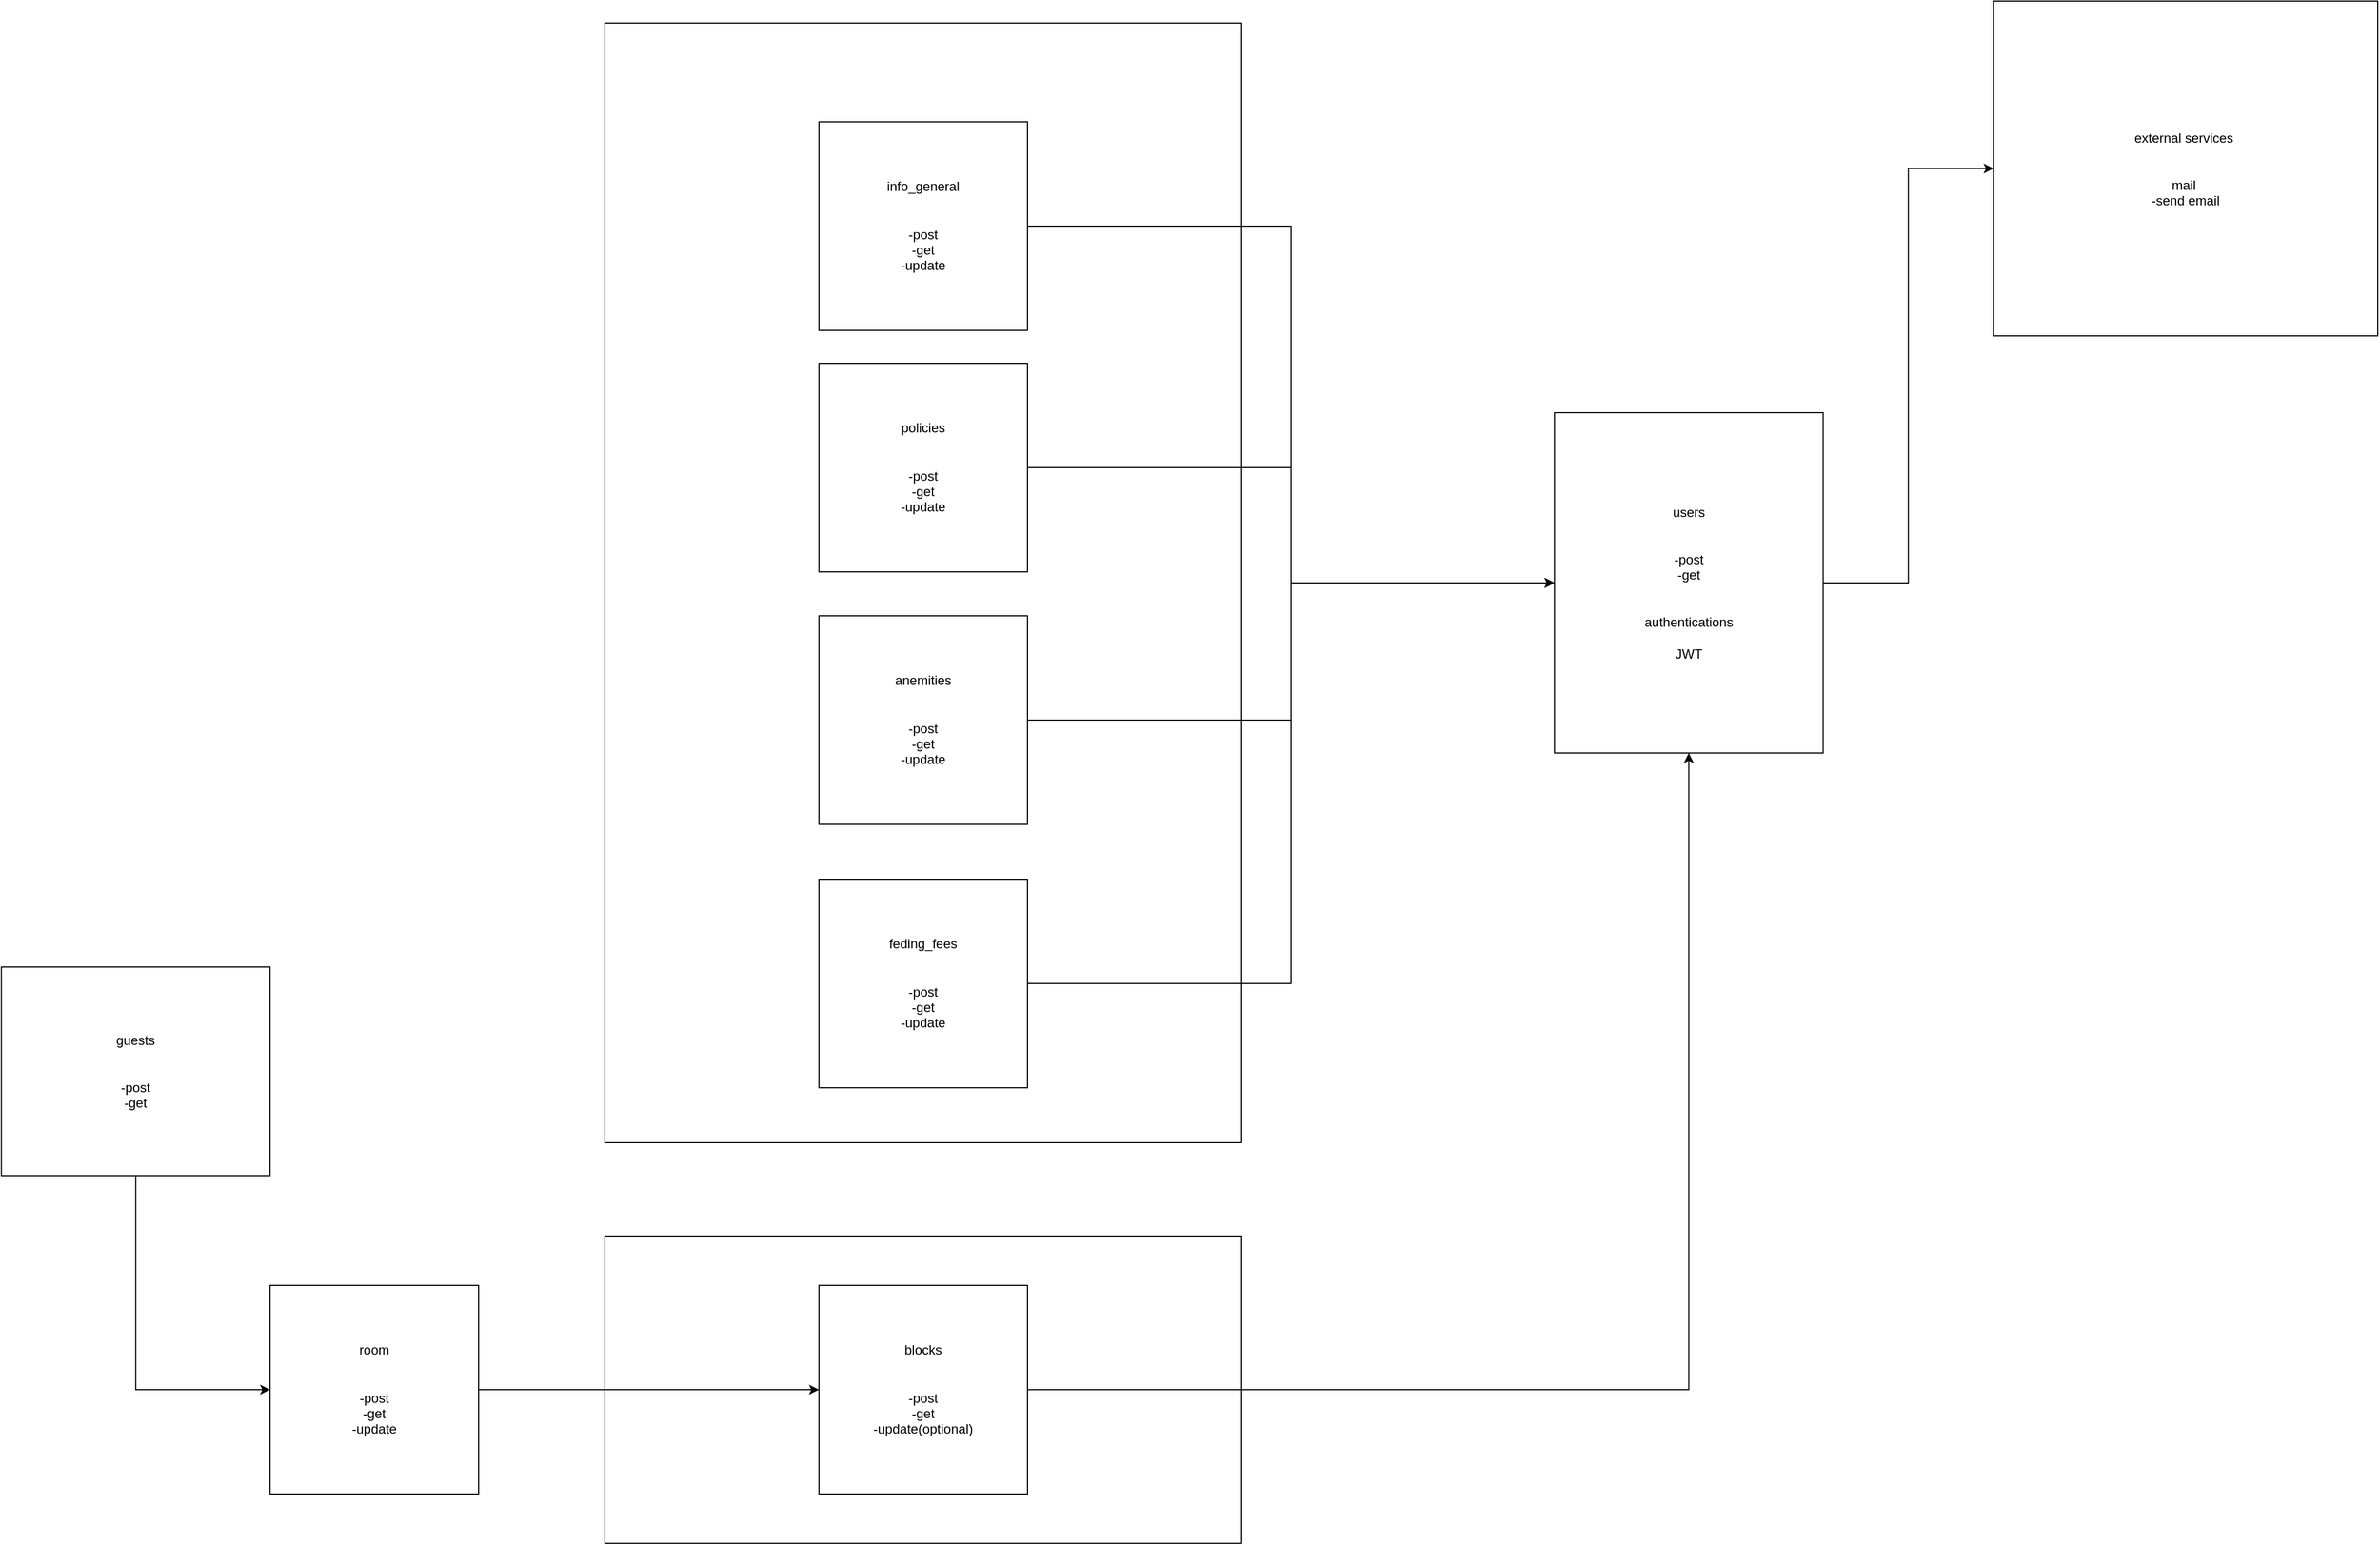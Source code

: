<mxfile version="15.8.2" type="github">
  <diagram id="xUPjVIPl79DabASF64OH" name="Page-1">
    <mxGraphModel dx="2894" dy="1858" grid="1" gridSize="10" guides="1" tooltips="1" connect="1" arrows="1" fold="1" page="1" pageScale="1" pageWidth="827" pageHeight="1169" math="0" shadow="0">
      <root>
        <mxCell id="0" />
        <mxCell id="1" parent="0" />
        <mxCell id="5PCdbeZCV5nFtpC1rvrO-5" value="" style="rounded=0;whiteSpace=wrap;html=1;" vertex="1" parent="1">
          <mxGeometry x="-475" y="-400" width="580" height="1020" as="geometry" />
        </mxCell>
        <mxCell id="5PCdbeZCV5nFtpC1rvrO-17" style="edgeStyle=orthogonalEdgeStyle;rounded=0;orthogonalLoop=1;jettySize=auto;html=1;entryX=0;entryY=0.5;entryDx=0;entryDy=0;" edge="1" parent="1" source="5PCdbeZCV5nFtpC1rvrO-2" target="5PCdbeZCV5nFtpC1rvrO-16">
          <mxGeometry relative="1" as="geometry" />
        </mxCell>
        <mxCell id="5PCdbeZCV5nFtpC1rvrO-2" value="users&lt;br&gt;&lt;br&gt;&lt;br&gt;-post&lt;br&gt;-get&lt;br&gt;&lt;br&gt;&lt;br&gt;authentications&lt;br&gt;&lt;br&gt;JWT" style="rounded=0;whiteSpace=wrap;html=1;" vertex="1" parent="1">
          <mxGeometry x="390" y="-45" width="244.74" height="310" as="geometry" />
        </mxCell>
        <mxCell id="5PCdbeZCV5nFtpC1rvrO-4" style="edgeStyle=orthogonalEdgeStyle;rounded=0;orthogonalLoop=1;jettySize=auto;html=1;entryX=0;entryY=0.5;entryDx=0;entryDy=0;" edge="1" parent="1" source="5PCdbeZCV5nFtpC1rvrO-3" target="5PCdbeZCV5nFtpC1rvrO-2">
          <mxGeometry relative="1" as="geometry" />
        </mxCell>
        <mxCell id="5PCdbeZCV5nFtpC1rvrO-3" value="info_general&lt;br&gt;&lt;br&gt;&lt;br&gt;-post&lt;br&gt;-get&lt;br&gt;-update" style="rounded=0;whiteSpace=wrap;html=1;" vertex="1" parent="1">
          <mxGeometry x="-280" y="-310" width="190" height="190" as="geometry" />
        </mxCell>
        <mxCell id="5PCdbeZCV5nFtpC1rvrO-8" style="edgeStyle=orthogonalEdgeStyle;rounded=0;orthogonalLoop=1;jettySize=auto;html=1;entryX=0;entryY=0.5;entryDx=0;entryDy=0;" edge="1" parent="1" source="5PCdbeZCV5nFtpC1rvrO-6" target="5PCdbeZCV5nFtpC1rvrO-2">
          <mxGeometry relative="1" as="geometry" />
        </mxCell>
        <mxCell id="5PCdbeZCV5nFtpC1rvrO-6" value="policies&lt;br&gt;&lt;br&gt;&lt;br&gt;-post&lt;br&gt;-get&lt;br&gt;-update" style="rounded=0;whiteSpace=wrap;html=1;" vertex="1" parent="1">
          <mxGeometry x="-280" y="-90" width="190" height="190" as="geometry" />
        </mxCell>
        <mxCell id="5PCdbeZCV5nFtpC1rvrO-9" style="edgeStyle=orthogonalEdgeStyle;rounded=0;orthogonalLoop=1;jettySize=auto;html=1;" edge="1" parent="1" source="5PCdbeZCV5nFtpC1rvrO-7" target="5PCdbeZCV5nFtpC1rvrO-2">
          <mxGeometry relative="1" as="geometry" />
        </mxCell>
        <mxCell id="5PCdbeZCV5nFtpC1rvrO-7" value="anemities&lt;br&gt;&lt;br&gt;&lt;br&gt;-post&lt;br&gt;-get&lt;br&gt;-update" style="rounded=0;whiteSpace=wrap;html=1;" vertex="1" parent="1">
          <mxGeometry x="-280" y="140" width="190" height="190" as="geometry" />
        </mxCell>
        <mxCell id="5PCdbeZCV5nFtpC1rvrO-10" value="" style="rounded=0;whiteSpace=wrap;html=1;" vertex="1" parent="1">
          <mxGeometry x="-475" y="705" width="580" height="280" as="geometry" />
        </mxCell>
        <mxCell id="5PCdbeZCV5nFtpC1rvrO-12" style="edgeStyle=orthogonalEdgeStyle;rounded=0;orthogonalLoop=1;jettySize=auto;html=1;entryX=0;entryY=0.5;entryDx=0;entryDy=0;" edge="1" parent="1" source="5PCdbeZCV5nFtpC1rvrO-11" target="5PCdbeZCV5nFtpC1rvrO-2">
          <mxGeometry relative="1" as="geometry" />
        </mxCell>
        <mxCell id="5PCdbeZCV5nFtpC1rvrO-11" value="feding_fees&lt;br&gt;&lt;br&gt;&lt;br&gt;-post&lt;br&gt;-get&lt;br&gt;-update" style="rounded=0;whiteSpace=wrap;html=1;" vertex="1" parent="1">
          <mxGeometry x="-280" y="380" width="190" height="190" as="geometry" />
        </mxCell>
        <mxCell id="5PCdbeZCV5nFtpC1rvrO-18" style="edgeStyle=orthogonalEdgeStyle;rounded=0;orthogonalLoop=1;jettySize=auto;html=1;" edge="1" parent="1" source="5PCdbeZCV5nFtpC1rvrO-13" target="5PCdbeZCV5nFtpC1rvrO-2">
          <mxGeometry relative="1" as="geometry" />
        </mxCell>
        <mxCell id="5PCdbeZCV5nFtpC1rvrO-13" value="blocks&lt;br&gt;&lt;br&gt;&lt;br&gt;-post&lt;br&gt;-get&lt;br&gt;-update(optional)" style="rounded=0;whiteSpace=wrap;html=1;" vertex="1" parent="1">
          <mxGeometry x="-280" y="750" width="190" height="190" as="geometry" />
        </mxCell>
        <mxCell id="5PCdbeZCV5nFtpC1rvrO-15" style="edgeStyle=orthogonalEdgeStyle;rounded=0;orthogonalLoop=1;jettySize=auto;html=1;" edge="1" parent="1" source="5PCdbeZCV5nFtpC1rvrO-14" target="5PCdbeZCV5nFtpC1rvrO-13">
          <mxGeometry relative="1" as="geometry" />
        </mxCell>
        <mxCell id="5PCdbeZCV5nFtpC1rvrO-14" value="room&lt;br&gt;&lt;br&gt;&lt;br&gt;-post&lt;br&gt;-get&lt;br&gt;-update" style="rounded=0;whiteSpace=wrap;html=1;" vertex="1" parent="1">
          <mxGeometry x="-780" y="750" width="190" height="190" as="geometry" />
        </mxCell>
        <mxCell id="5PCdbeZCV5nFtpC1rvrO-16" value="external services&amp;nbsp;&lt;br&gt;&lt;br&gt;&lt;br&gt;mail&amp;nbsp;&lt;br&gt;-send email" style="rounded=0;whiteSpace=wrap;html=1;" vertex="1" parent="1">
          <mxGeometry x="790" y="-420" width="350" height="305" as="geometry" />
        </mxCell>
        <mxCell id="5PCdbeZCV5nFtpC1rvrO-20" style="edgeStyle=orthogonalEdgeStyle;rounded=0;orthogonalLoop=1;jettySize=auto;html=1;entryX=0;entryY=0.5;entryDx=0;entryDy=0;" edge="1" parent="1" source="5PCdbeZCV5nFtpC1rvrO-19" target="5PCdbeZCV5nFtpC1rvrO-14">
          <mxGeometry relative="1" as="geometry" />
        </mxCell>
        <mxCell id="5PCdbeZCV5nFtpC1rvrO-19" value="guests&lt;br&gt;&lt;br&gt;&lt;br&gt;-post&lt;br&gt;-get" style="rounded=0;whiteSpace=wrap;html=1;" vertex="1" parent="1">
          <mxGeometry x="-1024.74" y="460" width="244.74" height="190" as="geometry" />
        </mxCell>
      </root>
    </mxGraphModel>
  </diagram>
</mxfile>
